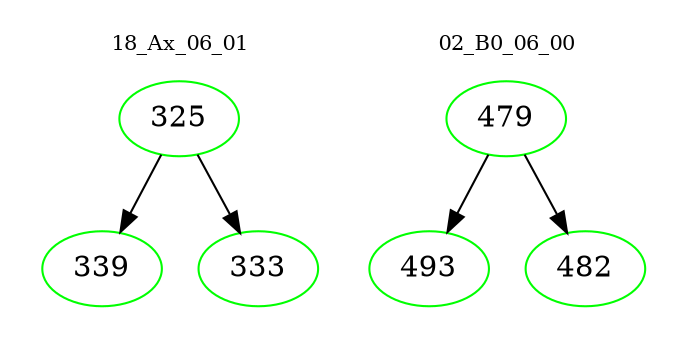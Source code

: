 digraph{
subgraph cluster_0 {
color = white
label = "18_Ax_06_01";
fontsize=10;
T0_325 [label="325", color="green"]
T0_325 -> T0_339 [color="black"]
T0_339 [label="339", color="green"]
T0_325 -> T0_333 [color="black"]
T0_333 [label="333", color="green"]
}
subgraph cluster_1 {
color = white
label = "02_B0_06_00";
fontsize=10;
T1_479 [label="479", color="green"]
T1_479 -> T1_493 [color="black"]
T1_493 [label="493", color="green"]
T1_479 -> T1_482 [color="black"]
T1_482 [label="482", color="green"]
}
}
